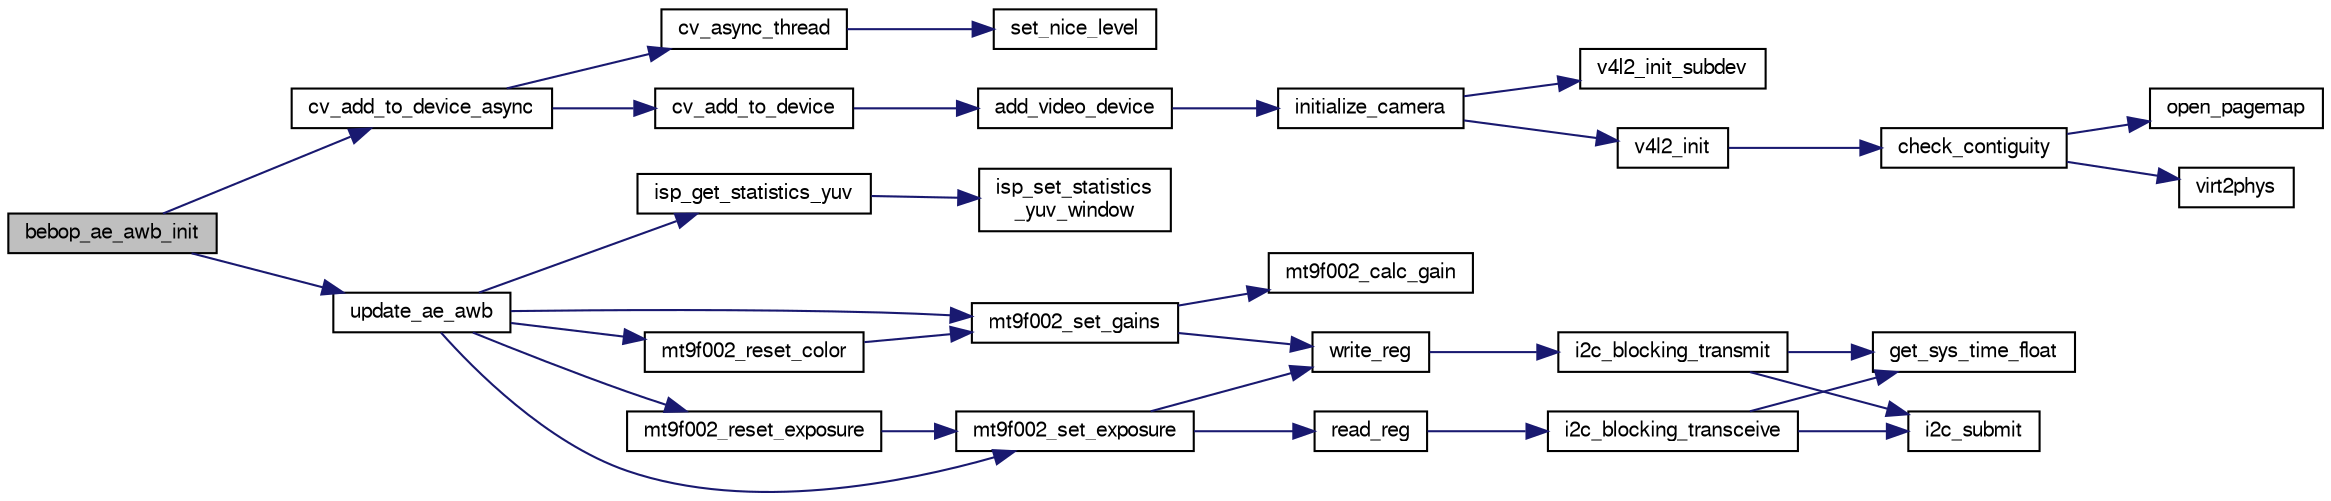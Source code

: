 digraph "bebop_ae_awb_init"
{
  edge [fontname="FreeSans",fontsize="10",labelfontname="FreeSans",labelfontsize="10"];
  node [fontname="FreeSans",fontsize="10",shape=record];
  rankdir="LR";
  Node1 [label="bebop_ae_awb_init",height=0.2,width=0.4,color="black", fillcolor="grey75", style="filled", fontcolor="black"];
  Node1 -> Node2 [color="midnightblue",fontsize="10",style="solid",fontname="FreeSans"];
  Node2 [label="cv_add_to_device_async",height=0.2,width=0.4,color="black", fillcolor="white", style="filled",URL="$cv_8c.html#af89655c9c578e838cb71808c422d0b15"];
  Node2 -> Node3 [color="midnightblue",fontsize="10",style="solid",fontname="FreeSans"];
  Node3 [label="cv_add_to_device",height=0.2,width=0.4,color="black", fillcolor="white", style="filled",URL="$cv_8c.html#a27c5a4c16f124cdc564d637fcc733b97"];
  Node3 -> Node4 [color="midnightblue",fontsize="10",style="solid",fontname="FreeSans"];
  Node4 [label="add_video_device",height=0.2,width=0.4,color="black", fillcolor="white", style="filled",URL="$cv_8h.html#a9e0afd727457cecc0e207aa03c4d48a5",tooltip="Keep track of video devices added by modules. "];
  Node4 -> Node5 [color="midnightblue",fontsize="10",style="solid",fontname="FreeSans"];
  Node5 [label="initialize_camera",height=0.2,width=0.4,color="black", fillcolor="white", style="filled",URL="$video__thread_8c.html#acc71ed66abdc3fa0cecd95cc408c670e"];
  Node5 -> Node6 [color="midnightblue",fontsize="10",style="solid",fontname="FreeSans"];
  Node6 [label="v4l2_init_subdev",height=0.2,width=0.4,color="black", fillcolor="white", style="filled",URL="$v4l2_8c.html#a3798643b3e99cd32ef724fc928d92e51",tooltip="Initialize a V4L2 subdevice. "];
  Node5 -> Node7 [color="midnightblue",fontsize="10",style="solid",fontname="FreeSans"];
  Node7 [label="v4l2_init",height=0.2,width=0.4,color="black", fillcolor="white", style="filled",URL="$v4l2_8c.html#a1f683e79a4639d4e189f059f6c4ae268",tooltip="Initialize a V4L2(Video for Linux 2) device. "];
  Node7 -> Node8 [color="midnightblue",fontsize="10",style="solid",fontname="FreeSans"];
  Node8 [label="check_contiguity",height=0.2,width=0.4,color="black", fillcolor="white", style="filled",URL="$virt2phys_8c.html#ac0b66a5b5e335c413a78b5e9f677ba83"];
  Node8 -> Node9 [color="midnightblue",fontsize="10",style="solid",fontname="FreeSans"];
  Node9 [label="open_pagemap",height=0.2,width=0.4,color="black", fillcolor="white", style="filled",URL="$virt2phys_8c.html#ac4c8df40f3a8bc1086f2637b1c78b101"];
  Node8 -> Node10 [color="midnightblue",fontsize="10",style="solid",fontname="FreeSans"];
  Node10 [label="virt2phys",height=0.2,width=0.4,color="black", fillcolor="white", style="filled",URL="$virt2phys_8c.html#a4c9379905f0c688e828e6e1a23d18153"];
  Node2 -> Node11 [color="midnightblue",fontsize="10",style="solid",fontname="FreeSans"];
  Node11 [label="cv_async_thread",height=0.2,width=0.4,color="black", fillcolor="white", style="filled",URL="$cv_8c.html#a13a0fca79c7d85448a2fa4bbab340b52"];
  Node11 -> Node12 [color="midnightblue",fontsize="10",style="solid",fontname="FreeSans"];
  Node12 [label="set_nice_level",height=0.2,width=0.4,color="black", fillcolor="white", style="filled",URL="$rt__priority_8h.html#ad24a15cd8740f6a59aa1a3fd3f8c74bb"];
  Node1 -> Node13 [color="midnightblue",fontsize="10",style="solid",fontname="FreeSans"];
  Node13 [label="update_ae_awb",height=0.2,width=0.4,color="black", fillcolor="white", style="filled",URL="$bebop__ae__awb_8c.html#a8c0fd60f86284b6fea7ce86d81efcc04"];
  Node13 -> Node14 [color="midnightblue",fontsize="10",style="solid",fontname="FreeSans"];
  Node14 [label="isp_get_statistics_yuv",height=0.2,width=0.4,color="black", fillcolor="white", style="filled",URL="$libisp_8c.html#a5421e059846fd80e5f6bf1bd3ae1bb45"];
  Node14 -> Node15 [color="midnightblue",fontsize="10",style="solid",fontname="FreeSans"];
  Node15 [label="isp_set_statistics\l_yuv_window",height=0.2,width=0.4,color="black", fillcolor="white", style="filled",URL="$libisp_8c.html#a6a238c4b9844e41ce7a5f26f7725d5ee"];
  Node13 -> Node16 [color="midnightblue",fontsize="10",style="solid",fontname="FreeSans"];
  Node16 [label="mt9f002_reset_exposure",height=0.2,width=0.4,color="black", fillcolor="white", style="filled",URL="$mt9f002_8c.html#a107e8b9a036f53944cf021efd09ca617"];
  Node16 -> Node17 [color="midnightblue",fontsize="10",style="solid",fontname="FreeSans"];
  Node17 [label="mt9f002_set_exposure",height=0.2,width=0.4,color="black", fillcolor="white", style="filled",URL="$mt9f002_8c.html#abcc9f0f2484aa96a4c1cef0c563fd62e",tooltip="Set the exposure configuration Depends on the blanking (and therefore the FPS) "];
  Node17 -> Node18 [color="midnightblue",fontsize="10",style="solid",fontname="FreeSans"];
  Node18 [label="read_reg",height=0.2,width=0.4,color="black", fillcolor="white", style="filled",URL="$mt9f002_8c.html#a776f344a93cb1df009bcf51511f151ae",tooltip="Read multiple bytes from a register. "];
  Node18 -> Node19 [color="midnightblue",fontsize="10",style="solid",fontname="FreeSans"];
  Node19 [label="i2c_blocking_transceive",height=0.2,width=0.4,color="black", fillcolor="white", style="filled",URL="$group__i2c.html#ga0666a38e1bb2dc7a6b796a404e27fef4",tooltip="Submit a write/read transaction and wait for it to complete. "];
  Node19 -> Node20 [color="midnightblue",fontsize="10",style="solid",fontname="FreeSans"];
  Node20 [label="i2c_submit",height=0.2,width=0.4,color="black", fillcolor="white", style="filled",URL="$group__i2c.html#ga4eed48e542a9c71b93372f5a38d7e367",tooltip="Submit a I2C transaction. "];
  Node19 -> Node21 [color="midnightblue",fontsize="10",style="solid",fontname="FreeSans"];
  Node21 [label="get_sys_time_float",height=0.2,width=0.4,color="black", fillcolor="white", style="filled",URL="$sys__time_8h.html#af486c2fb33d8d33645256a9970eb056e",tooltip="Get the time in seconds since startup. "];
  Node17 -> Node22 [color="midnightblue",fontsize="10",style="solid",fontname="FreeSans"];
  Node22 [label="write_reg",height=0.2,width=0.4,color="black", fillcolor="white", style="filled",URL="$mt9f002_8c.html#ab00cad0726a874bbfacc6481624e7463",tooltip="Write multiple bytes to a single register. "];
  Node22 -> Node23 [color="midnightblue",fontsize="10",style="solid",fontname="FreeSans"];
  Node23 [label="i2c_blocking_transmit",height=0.2,width=0.4,color="black", fillcolor="white", style="filled",URL="$group__i2c.html#gad729c07f3a162f0463cbe381f4b538d3",tooltip="Submit a write only transaction and wait for it to complete. "];
  Node23 -> Node20 [color="midnightblue",fontsize="10",style="solid",fontname="FreeSans"];
  Node23 -> Node21 [color="midnightblue",fontsize="10",style="solid",fontname="FreeSans"];
  Node13 -> Node24 [color="midnightblue",fontsize="10",style="solid",fontname="FreeSans"];
  Node24 [label="mt9f002_reset_color",height=0.2,width=0.4,color="black", fillcolor="white", style="filled",URL="$mt9f002_8c.html#ad35111d4dbfb1bb69e2dcce789ba5e0b"];
  Node24 -> Node25 [color="midnightblue",fontsize="10",style="solid",fontname="FreeSans"];
  Node25 [label="mt9f002_set_gains",height=0.2,width=0.4,color="black", fillcolor="white", style="filled",URL="$mt9f002_8c.html#a2b19e806c9c4331da2e4730dd6592e38",tooltip="Sets the GreenR, Blue, Red and GreenB gains. "];
  Node25 -> Node26 [color="midnightblue",fontsize="10",style="solid",fontname="FreeSans"];
  Node26 [label="mt9f002_calc_gain",height=0.2,width=0.4,color="black", fillcolor="white", style="filled",URL="$mt9f002_8c.html#a1564bc84cae7f55e338ef29831456ac7",tooltip="Calculate the gain based on value of 1.0 -> 63.50. "];
  Node25 -> Node22 [color="midnightblue",fontsize="10",style="solid",fontname="FreeSans"];
  Node13 -> Node17 [color="midnightblue",fontsize="10",style="solid",fontname="FreeSans"];
  Node13 -> Node25 [color="midnightblue",fontsize="10",style="solid",fontname="FreeSans"];
}

